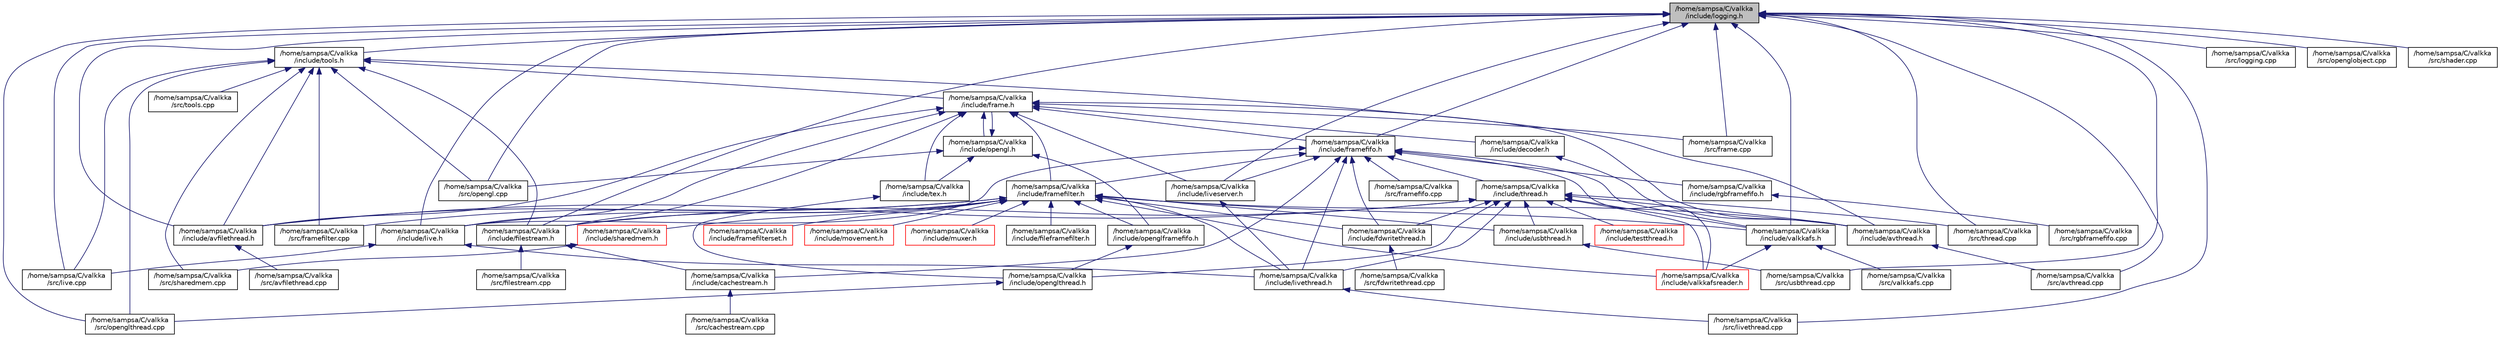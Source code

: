 digraph "/home/sampsa/C/valkka/include/logging.h"
{
  edge [fontname="Helvetica",fontsize="10",labelfontname="Helvetica",labelfontsize="10"];
  node [fontname="Helvetica",fontsize="10",shape=record];
  Node3 [label="/home/sampsa/C/valkka\l/include/logging.h",height=0.2,width=0.4,color="black", fillcolor="grey75", style="filled", fontcolor="black"];
  Node3 -> Node4 [dir="back",color="midnightblue",fontsize="10",style="solid",fontname="Helvetica"];
  Node4 [label="/home/sampsa/C/valkka\l/include/tools.h",height=0.2,width=0.4,color="black", fillcolor="white", style="filled",URL="$tools_8h.html",tooltip="Auxiliary routines. "];
  Node4 -> Node5 [dir="back",color="midnightblue",fontsize="10",style="solid",fontname="Helvetica"];
  Node5 [label="/home/sampsa/C/valkka\l/include/frame.h",height=0.2,width=0.4,color="black", fillcolor="white", style="filled",URL="$frame_8h.html",tooltip="Frame classes. "];
  Node5 -> Node6 [dir="back",color="midnightblue",fontsize="10",style="solid",fontname="Helvetica"];
  Node6 [label="/home/sampsa/C/valkka\l/include/avfilethread.h",height=0.2,width=0.4,color="black", fillcolor="white", style="filled",URL="$avfilethread_8h.html",tooltip="A Thread handling files and sending frames to fifo. "];
  Node6 -> Node7 [dir="back",color="midnightblue",fontsize="10",style="solid",fontname="Helvetica"];
  Node7 [label="/home/sampsa/C/valkka\l/src/avfilethread.cpp",height=0.2,width=0.4,color="black", fillcolor="white", style="filled",URL="$avfilethread_8cpp.html",tooltip="A thread sending frames from files. "];
  Node5 -> Node8 [dir="back",color="midnightblue",fontsize="10",style="solid",fontname="Helvetica"];
  Node8 [label="/home/sampsa/C/valkka\l/include/opengl.h",height=0.2,width=0.4,color="black", fillcolor="white", style="filled",URL="$opengl_8h.html",tooltip="OpenGL calls for reserving PBOs and TEXtures, plus some auxiliary routines. "];
  Node8 -> Node5 [dir="back",color="midnightblue",fontsize="10",style="solid",fontname="Helvetica"];
  Node8 -> Node9 [dir="back",color="midnightblue",fontsize="10",style="solid",fontname="Helvetica"];
  Node9 [label="/home/sampsa/C/valkka\l/include/openglframefifo.h",height=0.2,width=0.4,color="black", fillcolor="white", style="filled",URL="$openglframefifo_8h_source.html"];
  Node9 -> Node10 [dir="back",color="midnightblue",fontsize="10",style="solid",fontname="Helvetica"];
  Node10 [label="/home/sampsa/C/valkka\l/include/openglthread.h",height=0.2,width=0.4,color="black", fillcolor="white", style="filled",URL="$openglthread_8h.html",tooltip="FrameFifo for OpenGLThread: stack of YUV frames and uploading to GPU. "];
  Node10 -> Node11 [dir="back",color="midnightblue",fontsize="10",style="solid",fontname="Helvetica"];
  Node11 [label="/home/sampsa/C/valkka\l/src/openglthread.cpp",height=0.2,width=0.4,color="black", fillcolor="white", style="filled",URL="$openglthread_8cpp.html",tooltip="FrameFifo for OpenGLThread: stack of YUV frames and uploading to GPU. "];
  Node8 -> Node12 [dir="back",color="midnightblue",fontsize="10",style="solid",fontname="Helvetica"];
  Node12 [label="/home/sampsa/C/valkka\l/include/tex.h",height=0.2,width=0.4,color="black", fillcolor="white", style="filled",URL="$tex_8h.html",tooltip="Handling OpenGL textures. "];
  Node12 -> Node10 [dir="back",color="midnightblue",fontsize="10",style="solid",fontname="Helvetica"];
  Node8 -> Node13 [dir="back",color="midnightblue",fontsize="10",style="solid",fontname="Helvetica"];
  Node13 [label="/home/sampsa/C/valkka\l/src/opengl.cpp",height=0.2,width=0.4,color="black", fillcolor="white", style="filled",URL="$opengl_8cpp.html",tooltip="X11, GLX, OpenGL calls for initialization and texture dumping, plus some auxiliary routines..."];
  Node5 -> Node14 [dir="back",color="midnightblue",fontsize="10",style="solid",fontname="Helvetica"];
  Node14 [label="/home/sampsa/C/valkka\l/include/framefifo.h",height=0.2,width=0.4,color="black", fillcolor="white", style="filled",URL="$framefifo_8h.html",tooltip="Thread safe system of fifo and a stack. "];
  Node14 -> Node15 [dir="back",color="midnightblue",fontsize="10",style="solid",fontname="Helvetica"];
  Node15 [label="/home/sampsa/C/valkka\l/include/thread.h",height=0.2,width=0.4,color="black", fillcolor="white", style="filled",URL="$thread_8h.html",tooltip="Base class for multithreading. "];
  Node15 -> Node6 [dir="back",color="midnightblue",fontsize="10",style="solid",fontname="Helvetica"];
  Node15 -> Node16 [dir="back",color="midnightblue",fontsize="10",style="solid",fontname="Helvetica"];
  Node16 [label="/home/sampsa/C/valkka\l/include/avthread.h",height=0.2,width=0.4,color="black", fillcolor="white", style="filled",URL="$avthread_8h.html",tooltip="FFmpeg decoding thread. "];
  Node16 -> Node17 [dir="back",color="midnightblue",fontsize="10",style="solid",fontname="Helvetica"];
  Node17 [label="/home/sampsa/C/valkka\l/src/avthread.cpp",height=0.2,width=0.4,color="black", fillcolor="white", style="filled",URL="$avthread_8cpp.html",tooltip="FFmpeg decoding thread. "];
  Node15 -> Node18 [dir="back",color="midnightblue",fontsize="10",style="solid",fontname="Helvetica"];
  Node18 [label="/home/sampsa/C/valkka\l/include/filestream.h",height=0.2,width=0.4,color="black", fillcolor="white", style="filled",URL="$filestream_8h.html"];
  Node18 -> Node19 [dir="back",color="midnightblue",fontsize="10",style="solid",fontname="Helvetica"];
  Node19 [label="/home/sampsa/C/valkka\l/include/cachestream.h",height=0.2,width=0.4,color="black", fillcolor="white", style="filled",URL="$cachestream_8h.html"];
  Node19 -> Node20 [dir="back",color="midnightblue",fontsize="10",style="solid",fontname="Helvetica"];
  Node20 [label="/home/sampsa/C/valkka\l/src/cachestream.cpp",height=0.2,width=0.4,color="black", fillcolor="white", style="filled",URL="$cachestream_8cpp.html"];
  Node18 -> Node21 [dir="back",color="midnightblue",fontsize="10",style="solid",fontname="Helvetica"];
  Node21 [label="/home/sampsa/C/valkka\l/src/filestream.cpp",height=0.2,width=0.4,color="black", fillcolor="white", style="filled",URL="$filestream_8cpp.html"];
  Node15 -> Node22 [dir="back",color="midnightblue",fontsize="10",style="solid",fontname="Helvetica"];
  Node22 [label="/home/sampsa/C/valkka\l/include/fdwritethread.h",height=0.2,width=0.4,color="black", fillcolor="white", style="filled",URL="$fdwritethread_8h_source.html"];
  Node22 -> Node23 [dir="back",color="midnightblue",fontsize="10",style="solid",fontname="Helvetica"];
  Node23 [label="/home/sampsa/C/valkka\l/src/fdwritethread.cpp",height=0.2,width=0.4,color="black", fillcolor="white", style="filled",URL="$fdwritethread_8cpp.html"];
  Node15 -> Node24 [dir="back",color="midnightblue",fontsize="10",style="solid",fontname="Helvetica"];
  Node24 [label="/home/sampsa/C/valkka\l/include/livethread.h",height=0.2,width=0.4,color="black", fillcolor="white", style="filled",URL="$livethread_8h.html",tooltip="A live555 thread. "];
  Node24 -> Node25 [dir="back",color="midnightblue",fontsize="10",style="solid",fontname="Helvetica"];
  Node25 [label="/home/sampsa/C/valkka\l/src/livethread.cpp",height=0.2,width=0.4,color="black", fillcolor="white", style="filled",URL="$livethread_8cpp.html",tooltip="A live555 thread. "];
  Node15 -> Node10 [dir="back",color="midnightblue",fontsize="10",style="solid",fontname="Helvetica"];
  Node15 -> Node26 [dir="back",color="midnightblue",fontsize="10",style="solid",fontname="Helvetica"];
  Node26 [label="/home/sampsa/C/valkka\l/include/testthread.h",height=0.2,width=0.4,color="red", fillcolor="white", style="filled",URL="$testthread_8h.html"];
  Node15 -> Node28 [dir="back",color="midnightblue",fontsize="10",style="solid",fontname="Helvetica"];
  Node28 [label="/home/sampsa/C/valkka\l/include/usbthread.h",height=0.2,width=0.4,color="black", fillcolor="white", style="filled",URL="$usbthread_8h.html",tooltip="USB Camera control and streaming. "];
  Node28 -> Node29 [dir="back",color="midnightblue",fontsize="10",style="solid",fontname="Helvetica"];
  Node29 [label="/home/sampsa/C/valkka\l/src/usbthread.cpp",height=0.2,width=0.4,color="black", fillcolor="white", style="filled",URL="$usbthread_8cpp.html",tooltip="USB Camera control and streaming. "];
  Node15 -> Node30 [dir="back",color="midnightblue",fontsize="10",style="solid",fontname="Helvetica"];
  Node30 [label="/home/sampsa/C/valkka\l/include/valkkafs.h",height=0.2,width=0.4,color="black", fillcolor="white", style="filled",URL="$valkkafs_8h.html"];
  Node30 -> Node31 [dir="back",color="midnightblue",fontsize="10",style="solid",fontname="Helvetica"];
  Node31 [label="/home/sampsa/C/valkka\l/include/valkkafsreader.h",height=0.2,width=0.4,color="red", fillcolor="white", style="filled",URL="$valkkafsreader_8h.html"];
  Node30 -> Node33 [dir="back",color="midnightblue",fontsize="10",style="solid",fontname="Helvetica"];
  Node33 [label="/home/sampsa/C/valkka\l/src/valkkafs.cpp",height=0.2,width=0.4,color="black", fillcolor="white", style="filled",URL="$valkkafs_8cpp.html",tooltip="A simple block file system for streaming media. "];
  Node15 -> Node31 [dir="back",color="midnightblue",fontsize="10",style="solid",fontname="Helvetica"];
  Node15 -> Node34 [dir="back",color="midnightblue",fontsize="10",style="solid",fontname="Helvetica"];
  Node34 [label="/home/sampsa/C/valkka\l/src/thread.cpp",height=0.2,width=0.4,color="black", fillcolor="white", style="filled",URL="$thread_8cpp.html",tooltip="A class for multithreading, similar to Python&#39;s standard library \"threading.Thread\". "];
  Node14 -> Node35 [dir="back",color="midnightblue",fontsize="10",style="solid",fontname="Helvetica"];
  Node35 [label="/home/sampsa/C/valkka\l/include/framefilter.h",height=0.2,width=0.4,color="black", fillcolor="white", style="filled",URL="$framefilter_8h.html",tooltip="Definition of FrameFilter and derived classes for various purposes. "];
  Node35 -> Node6 [dir="back",color="midnightblue",fontsize="10",style="solid",fontname="Helvetica"];
  Node35 -> Node16 [dir="back",color="midnightblue",fontsize="10",style="solid",fontname="Helvetica"];
  Node35 -> Node18 [dir="back",color="midnightblue",fontsize="10",style="solid",fontname="Helvetica"];
  Node35 -> Node22 [dir="back",color="midnightblue",fontsize="10",style="solid",fontname="Helvetica"];
  Node35 -> Node36 [dir="back",color="midnightblue",fontsize="10",style="solid",fontname="Helvetica"];
  Node36 [label="/home/sampsa/C/valkka\l/include/fileframefilter.h",height=0.2,width=0.4,color="black", fillcolor="white", style="filled",URL="$fileframefilter_8h_source.html"];
  Node35 -> Node37 [dir="back",color="midnightblue",fontsize="10",style="solid",fontname="Helvetica"];
  Node37 [label="/home/sampsa/C/valkka\l/include/framefilterset.h",height=0.2,width=0.4,color="red", fillcolor="white", style="filled",URL="$framefilterset_8h.html",tooltip="Classes using several framefilters. "];
  Node35 -> Node39 [dir="back",color="midnightblue",fontsize="10",style="solid",fontname="Helvetica"];
  Node39 [label="/home/sampsa/C/valkka\l/include/live.h",height=0.2,width=0.4,color="black", fillcolor="white", style="filled",URL="$live_8h.html",tooltip="Interface to live555. "];
  Node39 -> Node24 [dir="back",color="midnightblue",fontsize="10",style="solid",fontname="Helvetica"];
  Node39 -> Node40 [dir="back",color="midnightblue",fontsize="10",style="solid",fontname="Helvetica"];
  Node40 [label="/home/sampsa/C/valkka\l/src/live.cpp",height=0.2,width=0.4,color="black", fillcolor="white", style="filled",URL="$live_8cpp.html",tooltip="Interface to live555. "];
  Node35 -> Node24 [dir="back",color="midnightblue",fontsize="10",style="solid",fontname="Helvetica"];
  Node35 -> Node41 [dir="back",color="midnightblue",fontsize="10",style="solid",fontname="Helvetica"];
  Node41 [label="/home/sampsa/C/valkka\l/include/movement.h",height=0.2,width=0.4,color="red", fillcolor="white", style="filled",URL="$movement_8h.html",tooltip="Framefilter implementing a movement detector. "];
  Node35 -> Node43 [dir="back",color="midnightblue",fontsize="10",style="solid",fontname="Helvetica"];
  Node43 [label="/home/sampsa/C/valkka\l/include/muxer.h",height=0.2,width=0.4,color="red", fillcolor="white", style="filled",URL="$muxer_8h.html",tooltip="FFmpeg muxers, implemented as Valkka framefilters. "];
  Node35 -> Node45 [dir="back",color="midnightblue",fontsize="10",style="solid",fontname="Helvetica"];
  Node45 [label="/home/sampsa/C/valkka\l/include/sharedmem.h",height=0.2,width=0.4,color="red", fillcolor="white", style="filled",URL="$sharedmem_8h.html",tooltip="Posix shared memory segment server/client management, shared memory ring buffer synchronized using po..."];
  Node45 -> Node48 [dir="back",color="midnightblue",fontsize="10",style="solid",fontname="Helvetica"];
  Node48 [label="/home/sampsa/C/valkka\l/src/sharedmem.cpp",height=0.2,width=0.4,color="black", fillcolor="white", style="filled",URL="$sharedmem_8cpp.html",tooltip="Posix shared memory segment server/client management, shared memory ring buffer synchronized using po..."];
  Node35 -> Node9 [dir="back",color="midnightblue",fontsize="10",style="solid",fontname="Helvetica"];
  Node35 -> Node28 [dir="back",color="midnightblue",fontsize="10",style="solid",fontname="Helvetica"];
  Node35 -> Node30 [dir="back",color="midnightblue",fontsize="10",style="solid",fontname="Helvetica"];
  Node35 -> Node31 [dir="back",color="midnightblue",fontsize="10",style="solid",fontname="Helvetica"];
  Node35 -> Node49 [dir="back",color="midnightblue",fontsize="10",style="solid",fontname="Helvetica"];
  Node49 [label="/home/sampsa/C/valkka\l/src/framefilter.cpp",height=0.2,width=0.4,color="black", fillcolor="white", style="filled",URL="$framefilter_8cpp.html"];
  Node14 -> Node19 [dir="back",color="midnightblue",fontsize="10",style="solid",fontname="Helvetica"];
  Node14 -> Node22 [dir="back",color="midnightblue",fontsize="10",style="solid",fontname="Helvetica"];
  Node14 -> Node39 [dir="back",color="midnightblue",fontsize="10",style="solid",fontname="Helvetica"];
  Node14 -> Node50 [dir="back",color="midnightblue",fontsize="10",style="solid",fontname="Helvetica"];
  Node50 [label="/home/sampsa/C/valkka\l/include/liveserver.h",height=0.2,width=0.4,color="black", fillcolor="white", style="filled",URL="$liveserver_8h.html",tooltip="Live555 interface for server side: streaming to udp sockets directly or by using an on-demand rtsp se..."];
  Node50 -> Node24 [dir="back",color="midnightblue",fontsize="10",style="solid",fontname="Helvetica"];
  Node14 -> Node24 [dir="back",color="midnightblue",fontsize="10",style="solid",fontname="Helvetica"];
  Node14 -> Node51 [dir="back",color="midnightblue",fontsize="10",style="solid",fontname="Helvetica"];
  Node51 [label="/home/sampsa/C/valkka\l/include/rgbframefifo.h",height=0.2,width=0.4,color="black", fillcolor="white", style="filled",URL="$rgbframefifo_8h.html"];
  Node51 -> Node52 [dir="back",color="midnightblue",fontsize="10",style="solid",fontname="Helvetica"];
  Node52 [label="/home/sampsa/C/valkka\l/src/rgbframefifo.cpp",height=0.2,width=0.4,color="black", fillcolor="white", style="filled",URL="$rgbframefifo_8cpp.html"];
  Node14 -> Node30 [dir="back",color="midnightblue",fontsize="10",style="solid",fontname="Helvetica"];
  Node14 -> Node31 [dir="back",color="midnightblue",fontsize="10",style="solid",fontname="Helvetica"];
  Node14 -> Node53 [dir="back",color="midnightblue",fontsize="10",style="solid",fontname="Helvetica"];
  Node53 [label="/home/sampsa/C/valkka\l/src/framefifo.cpp",height=0.2,width=0.4,color="black", fillcolor="white", style="filled",URL="$framefifo_8cpp.html"];
  Node5 -> Node35 [dir="back",color="midnightblue",fontsize="10",style="solid",fontname="Helvetica"];
  Node5 -> Node16 [dir="back",color="midnightblue",fontsize="10",style="solid",fontname="Helvetica"];
  Node5 -> Node54 [dir="back",color="midnightblue",fontsize="10",style="solid",fontname="Helvetica"];
  Node54 [label="/home/sampsa/C/valkka\l/include/decoder.h",height=0.2,width=0.4,color="black", fillcolor="white", style="filled",URL="$decoder_8h.html",tooltip="FFmpeg decoders. "];
  Node54 -> Node16 [dir="back",color="midnightblue",fontsize="10",style="solid",fontname="Helvetica"];
  Node5 -> Node18 [dir="back",color="midnightblue",fontsize="10",style="solid",fontname="Helvetica"];
  Node5 -> Node39 [dir="back",color="midnightblue",fontsize="10",style="solid",fontname="Helvetica"];
  Node5 -> Node50 [dir="back",color="midnightblue",fontsize="10",style="solid",fontname="Helvetica"];
  Node5 -> Node12 [dir="back",color="midnightblue",fontsize="10",style="solid",fontname="Helvetica"];
  Node5 -> Node55 [dir="back",color="midnightblue",fontsize="10",style="solid",fontname="Helvetica"];
  Node55 [label="/home/sampsa/C/valkka\l/src/frame.cpp",height=0.2,width=0.4,color="black", fillcolor="white", style="filled",URL="$frame_8cpp.html"];
  Node4 -> Node6 [dir="back",color="midnightblue",fontsize="10",style="solid",fontname="Helvetica"];
  Node4 -> Node16 [dir="back",color="midnightblue",fontsize="10",style="solid",fontname="Helvetica"];
  Node4 -> Node18 [dir="back",color="midnightblue",fontsize="10",style="solid",fontname="Helvetica"];
  Node4 -> Node49 [dir="back",color="midnightblue",fontsize="10",style="solid",fontname="Helvetica"];
  Node4 -> Node40 [dir="back",color="midnightblue",fontsize="10",style="solid",fontname="Helvetica"];
  Node4 -> Node13 [dir="back",color="midnightblue",fontsize="10",style="solid",fontname="Helvetica"];
  Node4 -> Node11 [dir="back",color="midnightblue",fontsize="10",style="solid",fontname="Helvetica"];
  Node4 -> Node48 [dir="back",color="midnightblue",fontsize="10",style="solid",fontname="Helvetica"];
  Node4 -> Node56 [dir="back",color="midnightblue",fontsize="10",style="solid",fontname="Helvetica"];
  Node56 [label="/home/sampsa/C/valkka\l/src/tools.cpp",height=0.2,width=0.4,color="black", fillcolor="white", style="filled",URL="$tools_8cpp.html",tooltip="Auxiliary routines. "];
  Node3 -> Node14 [dir="back",color="midnightblue",fontsize="10",style="solid",fontname="Helvetica"];
  Node3 -> Node6 [dir="back",color="midnightblue",fontsize="10",style="solid",fontname="Helvetica"];
  Node3 -> Node18 [dir="back",color="midnightblue",fontsize="10",style="solid",fontname="Helvetica"];
  Node3 -> Node39 [dir="back",color="midnightblue",fontsize="10",style="solid",fontname="Helvetica"];
  Node3 -> Node50 [dir="back",color="midnightblue",fontsize="10",style="solid",fontname="Helvetica"];
  Node3 -> Node30 [dir="back",color="midnightblue",fontsize="10",style="solid",fontname="Helvetica"];
  Node3 -> Node17 [dir="back",color="midnightblue",fontsize="10",style="solid",fontname="Helvetica"];
  Node3 -> Node55 [dir="back",color="midnightblue",fontsize="10",style="solid",fontname="Helvetica"];
  Node3 -> Node40 [dir="back",color="midnightblue",fontsize="10",style="solid",fontname="Helvetica"];
  Node3 -> Node25 [dir="back",color="midnightblue",fontsize="10",style="solid",fontname="Helvetica"];
  Node3 -> Node57 [dir="back",color="midnightblue",fontsize="10",style="solid",fontname="Helvetica"];
  Node57 [label="/home/sampsa/C/valkka\l/src/logging.cpp",height=0.2,width=0.4,color="black", fillcolor="white", style="filled",URL="$logging_8cpp.html",tooltip="Logging with various log levels. "];
  Node3 -> Node13 [dir="back",color="midnightblue",fontsize="10",style="solid",fontname="Helvetica"];
  Node3 -> Node58 [dir="back",color="midnightblue",fontsize="10",style="solid",fontname="Helvetica"];
  Node58 [label="/home/sampsa/C/valkka\l/src/openglobject.cpp",height=0.2,width=0.4,color="black", fillcolor="white", style="filled",URL="$openglobject_8cpp.html"];
  Node3 -> Node11 [dir="back",color="midnightblue",fontsize="10",style="solid",fontname="Helvetica"];
  Node3 -> Node59 [dir="back",color="midnightblue",fontsize="10",style="solid",fontname="Helvetica"];
  Node59 [label="/home/sampsa/C/valkka\l/src/shader.cpp",height=0.2,width=0.4,color="black", fillcolor="white", style="filled",URL="$shader_8cpp.html"];
  Node3 -> Node34 [dir="back",color="midnightblue",fontsize="10",style="solid",fontname="Helvetica"];
  Node3 -> Node29 [dir="back",color="midnightblue",fontsize="10",style="solid",fontname="Helvetica"];
}
